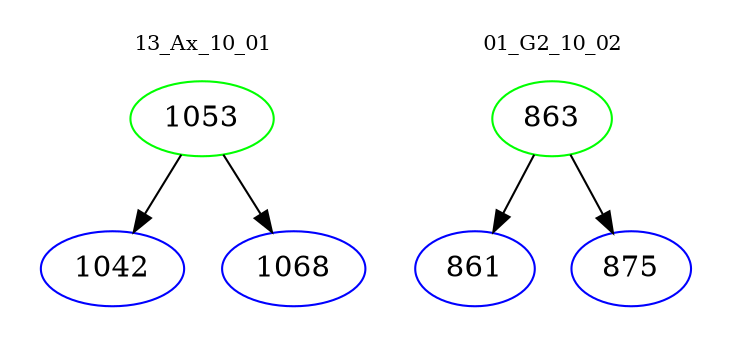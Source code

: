 digraph{
subgraph cluster_0 {
color = white
label = "13_Ax_10_01";
fontsize=10;
T0_1053 [label="1053", color="green"]
T0_1053 -> T0_1042 [color="black"]
T0_1042 [label="1042", color="blue"]
T0_1053 -> T0_1068 [color="black"]
T0_1068 [label="1068", color="blue"]
}
subgraph cluster_1 {
color = white
label = "01_G2_10_02";
fontsize=10;
T1_863 [label="863", color="green"]
T1_863 -> T1_861 [color="black"]
T1_861 [label="861", color="blue"]
T1_863 -> T1_875 [color="black"]
T1_875 [label="875", color="blue"]
}
}
